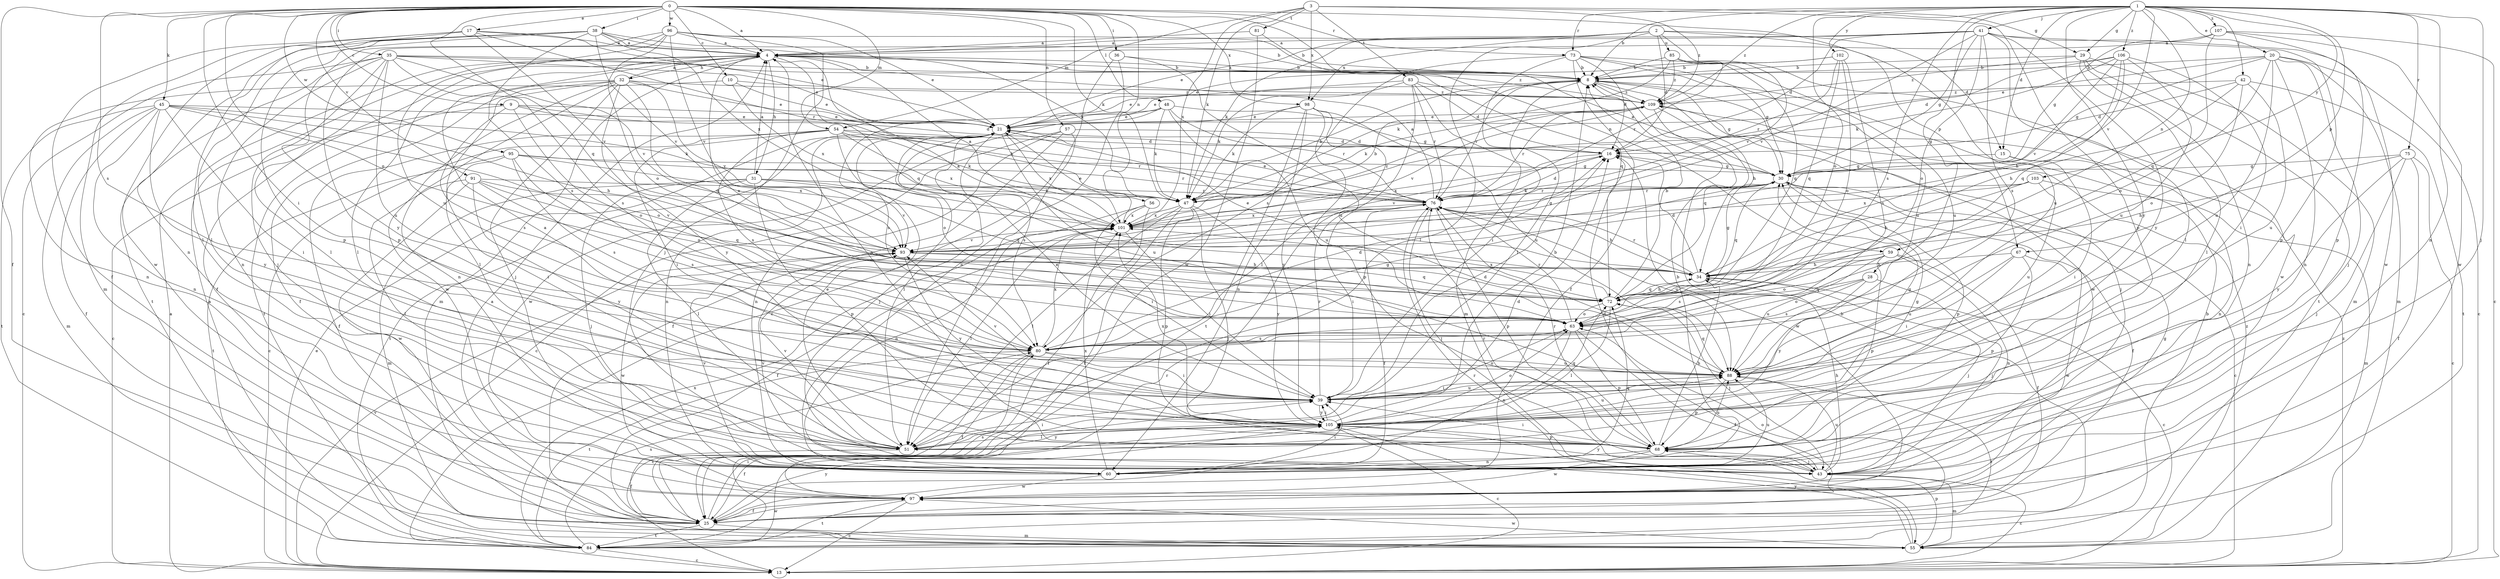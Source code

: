 strict digraph  {
0;
1;
2;
3;
4;
8;
9;
10;
13;
15;
16;
17;
20;
21;
25;
28;
29;
30;
31;
32;
34;
35;
36;
38;
39;
41;
42;
43;
45;
47;
48;
51;
54;
55;
56;
57;
59;
60;
63;
67;
68;
72;
73;
75;
76;
80;
81;
83;
84;
85;
88;
91;
93;
95;
96;
97;
98;
101;
102;
103;
105;
106;
107;
109;
0 -> 4  [label=a];
0 -> 9  [label=c];
0 -> 10  [label=c];
0 -> 17  [label=e];
0 -> 25  [label=f];
0 -> 35  [label=i];
0 -> 36  [label=i];
0 -> 38  [label=i];
0 -> 39  [label=i];
0 -> 45  [label=k];
0 -> 47  [label=k];
0 -> 48  [label=l];
0 -> 54  [label=m];
0 -> 56  [label=n];
0 -> 57  [label=n];
0 -> 59  [label=n];
0 -> 63  [label=o];
0 -> 67  [label=p];
0 -> 72  [label=q];
0 -> 73  [label=r];
0 -> 80  [label=s];
0 -> 91  [label=v];
0 -> 95  [label=w];
0 -> 96  [label=w];
0 -> 98  [label=x];
1 -> 8  [label=b];
1 -> 15  [label=d];
1 -> 20  [label=e];
1 -> 28  [label=g];
1 -> 29  [label=g];
1 -> 41  [label=j];
1 -> 42  [label=j];
1 -> 43  [label=j];
1 -> 59  [label=n];
1 -> 60  [label=n];
1 -> 63  [label=o];
1 -> 67  [label=p];
1 -> 73  [label=r];
1 -> 75  [label=r];
1 -> 80  [label=s];
1 -> 93  [label=v];
1 -> 102  [label=y];
1 -> 103  [label=y];
1 -> 105  [label=y];
1 -> 106  [label=z];
1 -> 107  [label=z];
1 -> 109  [label=z];
2 -> 4  [label=a];
2 -> 15  [label=d];
2 -> 16  [label=d];
2 -> 47  [label=k];
2 -> 51  [label=l];
2 -> 85  [label=u];
2 -> 88  [label=u];
2 -> 93  [label=v];
2 -> 98  [label=x];
3 -> 29  [label=g];
3 -> 47  [label=k];
3 -> 54  [label=m];
3 -> 68  [label=p];
3 -> 81  [label=t];
3 -> 83  [label=t];
3 -> 98  [label=x];
3 -> 101  [label=x];
3 -> 109  [label=z];
4 -> 8  [label=b];
4 -> 25  [label=f];
4 -> 31  [label=h];
4 -> 32  [label=h];
4 -> 51  [label=l];
4 -> 55  [label=m];
4 -> 72  [label=q];
8 -> 4  [label=a];
8 -> 21  [label=e];
8 -> 30  [label=g];
8 -> 34  [label=h];
8 -> 39  [label=i];
8 -> 76  [label=r];
8 -> 97  [label=w];
8 -> 109  [label=z];
9 -> 13  [label=c];
9 -> 16  [label=d];
9 -> 21  [label=e];
9 -> 47  [label=k];
9 -> 63  [label=o];
9 -> 80  [label=s];
10 -> 21  [label=e];
10 -> 60  [label=n];
10 -> 101  [label=x];
10 -> 109  [label=z];
13 -> 4  [label=a];
13 -> 21  [label=e];
13 -> 93  [label=v];
13 -> 109  [label=z];
15 -> 30  [label=g];
15 -> 39  [label=i];
15 -> 60  [label=n];
16 -> 30  [label=g];
16 -> 93  [label=v];
16 -> 97  [label=w];
16 -> 101  [label=x];
17 -> 4  [label=a];
17 -> 21  [label=e];
17 -> 25  [label=f];
17 -> 51  [label=l];
17 -> 55  [label=m];
17 -> 76  [label=r];
17 -> 93  [label=v];
20 -> 8  [label=b];
20 -> 13  [label=c];
20 -> 21  [label=e];
20 -> 30  [label=g];
20 -> 43  [label=j];
20 -> 55  [label=m];
20 -> 60  [label=n];
20 -> 63  [label=o];
20 -> 88  [label=u];
21 -> 16  [label=d];
21 -> 43  [label=j];
21 -> 51  [label=l];
21 -> 60  [label=n];
21 -> 80  [label=s];
21 -> 84  [label=t];
21 -> 88  [label=u];
21 -> 101  [label=x];
25 -> 39  [label=i];
25 -> 55  [label=m];
25 -> 63  [label=o];
25 -> 80  [label=s];
25 -> 84  [label=t];
25 -> 97  [label=w];
25 -> 105  [label=y];
28 -> 43  [label=j];
28 -> 63  [label=o];
28 -> 72  [label=q];
28 -> 80  [label=s];
28 -> 105  [label=y];
29 -> 8  [label=b];
29 -> 51  [label=l];
29 -> 55  [label=m];
29 -> 60  [label=n];
29 -> 84  [label=t];
29 -> 109  [label=z];
30 -> 4  [label=a];
30 -> 13  [label=c];
30 -> 25  [label=f];
30 -> 47  [label=k];
30 -> 68  [label=p];
30 -> 72  [label=q];
30 -> 76  [label=r];
31 -> 4  [label=a];
31 -> 43  [label=j];
31 -> 51  [label=l];
31 -> 55  [label=m];
31 -> 68  [label=p];
31 -> 72  [label=q];
31 -> 76  [label=r];
31 -> 93  [label=v];
32 -> 4  [label=a];
32 -> 21  [label=e];
32 -> 25  [label=f];
32 -> 43  [label=j];
32 -> 51  [label=l];
32 -> 60  [label=n];
32 -> 72  [label=q];
32 -> 84  [label=t];
32 -> 93  [label=v];
32 -> 97  [label=w];
32 -> 105  [label=y];
32 -> 109  [label=z];
34 -> 4  [label=a];
34 -> 13  [label=c];
34 -> 16  [label=d];
34 -> 21  [label=e];
34 -> 30  [label=g];
34 -> 43  [label=j];
34 -> 72  [label=q];
34 -> 76  [label=r];
35 -> 8  [label=b];
35 -> 13  [label=c];
35 -> 21  [label=e];
35 -> 43  [label=j];
35 -> 51  [label=l];
35 -> 60  [label=n];
35 -> 80  [label=s];
35 -> 84  [label=t];
35 -> 88  [label=u];
35 -> 93  [label=v];
35 -> 109  [label=z];
36 -> 8  [label=b];
36 -> 13  [label=c];
36 -> 60  [label=n];
36 -> 88  [label=u];
38 -> 4  [label=a];
38 -> 8  [label=b];
38 -> 47  [label=k];
38 -> 51  [label=l];
38 -> 60  [label=n];
38 -> 68  [label=p];
38 -> 80  [label=s];
38 -> 93  [label=v];
38 -> 97  [label=w];
38 -> 101  [label=x];
39 -> 4  [label=a];
39 -> 16  [label=d];
39 -> 21  [label=e];
39 -> 30  [label=g];
39 -> 63  [label=o];
39 -> 76  [label=r];
39 -> 88  [label=u];
39 -> 93  [label=v];
39 -> 105  [label=y];
41 -> 4  [label=a];
41 -> 16  [label=d];
41 -> 21  [label=e];
41 -> 30  [label=g];
41 -> 51  [label=l];
41 -> 63  [label=o];
41 -> 68  [label=p];
41 -> 80  [label=s];
41 -> 93  [label=v];
41 -> 97  [label=w];
41 -> 105  [label=y];
42 -> 16  [label=d];
42 -> 34  [label=h];
42 -> 63  [label=o];
42 -> 84  [label=t];
42 -> 88  [label=u];
42 -> 109  [label=z];
43 -> 13  [label=c];
43 -> 16  [label=d];
43 -> 34  [label=h];
43 -> 55  [label=m];
43 -> 76  [label=r];
43 -> 88  [label=u];
43 -> 93  [label=v];
43 -> 105  [label=y];
45 -> 21  [label=e];
45 -> 25  [label=f];
45 -> 34  [label=h];
45 -> 39  [label=i];
45 -> 47  [label=k];
45 -> 55  [label=m];
45 -> 60  [label=n];
45 -> 63  [label=o];
45 -> 84  [label=t];
45 -> 105  [label=y];
47 -> 8  [label=b];
47 -> 25  [label=f];
47 -> 43  [label=j];
47 -> 51  [label=l];
47 -> 68  [label=p];
47 -> 101  [label=x];
47 -> 105  [label=y];
48 -> 21  [label=e];
48 -> 30  [label=g];
48 -> 47  [label=k];
48 -> 76  [label=r];
48 -> 80  [label=s];
48 -> 88  [label=u];
48 -> 97  [label=w];
51 -> 16  [label=d];
51 -> 21  [label=e];
51 -> 25  [label=f];
51 -> 39  [label=i];
51 -> 93  [label=v];
51 -> 105  [label=y];
54 -> 13  [label=c];
54 -> 16  [label=d];
54 -> 25  [label=f];
54 -> 39  [label=i];
54 -> 47  [label=k];
54 -> 63  [label=o];
54 -> 76  [label=r];
54 -> 80  [label=s];
54 -> 101  [label=x];
55 -> 4  [label=a];
55 -> 8  [label=b];
55 -> 68  [label=p];
55 -> 76  [label=r];
55 -> 97  [label=w];
55 -> 105  [label=y];
55 -> 109  [label=z];
56 -> 25  [label=f];
56 -> 39  [label=i];
56 -> 60  [label=n];
56 -> 101  [label=x];
57 -> 13  [label=c];
57 -> 16  [label=d];
57 -> 25  [label=f];
57 -> 51  [label=l];
57 -> 60  [label=n];
59 -> 25  [label=f];
59 -> 34  [label=h];
59 -> 60  [label=n];
59 -> 63  [label=o];
59 -> 68  [label=p];
59 -> 80  [label=s];
59 -> 88  [label=u];
60 -> 8  [label=b];
60 -> 39  [label=i];
60 -> 72  [label=q];
60 -> 88  [label=u];
60 -> 93  [label=v];
60 -> 97  [label=w];
60 -> 101  [label=x];
63 -> 4  [label=a];
63 -> 25  [label=f];
63 -> 60  [label=n];
63 -> 68  [label=p];
63 -> 76  [label=r];
63 -> 80  [label=s];
67 -> 34  [label=h];
67 -> 39  [label=i];
67 -> 68  [label=p];
67 -> 88  [label=u];
67 -> 97  [label=w];
68 -> 4  [label=a];
68 -> 34  [label=h];
68 -> 39  [label=i];
68 -> 43  [label=j];
68 -> 60  [label=n];
68 -> 76  [label=r];
68 -> 88  [label=u];
68 -> 97  [label=w];
72 -> 8  [label=b];
72 -> 34  [label=h];
72 -> 43  [label=j];
72 -> 51  [label=l];
72 -> 63  [label=o];
72 -> 101  [label=x];
73 -> 8  [label=b];
73 -> 16  [label=d];
73 -> 25  [label=f];
73 -> 30  [label=g];
73 -> 51  [label=l];
73 -> 80  [label=s];
73 -> 88  [label=u];
73 -> 97  [label=w];
75 -> 13  [label=c];
75 -> 25  [label=f];
75 -> 30  [label=g];
75 -> 34  [label=h];
75 -> 43  [label=j];
75 -> 105  [label=y];
76 -> 4  [label=a];
76 -> 16  [label=d];
76 -> 21  [label=e];
76 -> 25  [label=f];
76 -> 34  [label=h];
76 -> 39  [label=i];
76 -> 43  [label=j];
76 -> 68  [label=p];
76 -> 88  [label=u];
76 -> 101  [label=x];
80 -> 13  [label=c];
80 -> 16  [label=d];
80 -> 25  [label=f];
80 -> 30  [label=g];
80 -> 39  [label=i];
80 -> 84  [label=t];
80 -> 88  [label=u];
80 -> 101  [label=x];
81 -> 4  [label=a];
81 -> 72  [label=q];
81 -> 97  [label=w];
83 -> 16  [label=d];
83 -> 21  [label=e];
83 -> 47  [label=k];
83 -> 51  [label=l];
83 -> 55  [label=m];
83 -> 76  [label=r];
83 -> 109  [label=z];
84 -> 4  [label=a];
84 -> 8  [label=b];
84 -> 13  [label=c];
84 -> 76  [label=r];
84 -> 80  [label=s];
84 -> 101  [label=x];
85 -> 8  [label=b];
85 -> 47  [label=k];
85 -> 72  [label=q];
85 -> 76  [label=r];
85 -> 88  [label=u];
85 -> 109  [label=z];
88 -> 39  [label=i];
88 -> 68  [label=p];
88 -> 72  [label=q];
88 -> 84  [label=t];
91 -> 47  [label=k];
91 -> 51  [label=l];
91 -> 72  [label=q];
91 -> 80  [label=s];
91 -> 93  [label=v];
91 -> 97  [label=w];
91 -> 105  [label=y];
93 -> 34  [label=h];
93 -> 72  [label=q];
93 -> 97  [label=w];
93 -> 105  [label=y];
95 -> 30  [label=g];
95 -> 39  [label=i];
95 -> 63  [label=o];
95 -> 76  [label=r];
95 -> 80  [label=s];
95 -> 84  [label=t];
95 -> 101  [label=x];
96 -> 4  [label=a];
96 -> 8  [label=b];
96 -> 21  [label=e];
96 -> 43  [label=j];
96 -> 63  [label=o];
96 -> 68  [label=p];
96 -> 88  [label=u];
96 -> 93  [label=v];
96 -> 105  [label=y];
97 -> 13  [label=c];
97 -> 25  [label=f];
97 -> 30  [label=g];
97 -> 84  [label=t];
98 -> 21  [label=e];
98 -> 47  [label=k];
98 -> 60  [label=n];
98 -> 68  [label=p];
98 -> 84  [label=t];
98 -> 88  [label=u];
98 -> 105  [label=y];
101 -> 4  [label=a];
101 -> 8  [label=b];
101 -> 21  [label=e];
101 -> 25  [label=f];
101 -> 30  [label=g];
101 -> 39  [label=i];
101 -> 51  [label=l];
101 -> 93  [label=v];
101 -> 109  [label=z];
102 -> 8  [label=b];
102 -> 21  [label=e];
102 -> 63  [label=o];
102 -> 72  [label=q];
102 -> 76  [label=r];
102 -> 80  [label=s];
103 -> 34  [label=h];
103 -> 55  [label=m];
103 -> 76  [label=r];
103 -> 88  [label=u];
103 -> 101  [label=x];
105 -> 8  [label=b];
105 -> 13  [label=c];
105 -> 25  [label=f];
105 -> 30  [label=g];
105 -> 39  [label=i];
105 -> 51  [label=l];
105 -> 63  [label=o];
105 -> 68  [label=p];
105 -> 72  [label=q];
105 -> 88  [label=u];
105 -> 101  [label=x];
106 -> 8  [label=b];
106 -> 16  [label=d];
106 -> 34  [label=h];
106 -> 39  [label=i];
106 -> 47  [label=k];
106 -> 72  [label=q];
106 -> 88  [label=u];
106 -> 93  [label=v];
107 -> 4  [label=a];
107 -> 13  [label=c];
107 -> 30  [label=g];
107 -> 68  [label=p];
107 -> 72  [label=q];
107 -> 97  [label=w];
109 -> 21  [label=e];
109 -> 43  [label=j];
109 -> 47  [label=k];
109 -> 72  [label=q];
109 -> 76  [label=r];
109 -> 93  [label=v];
}
